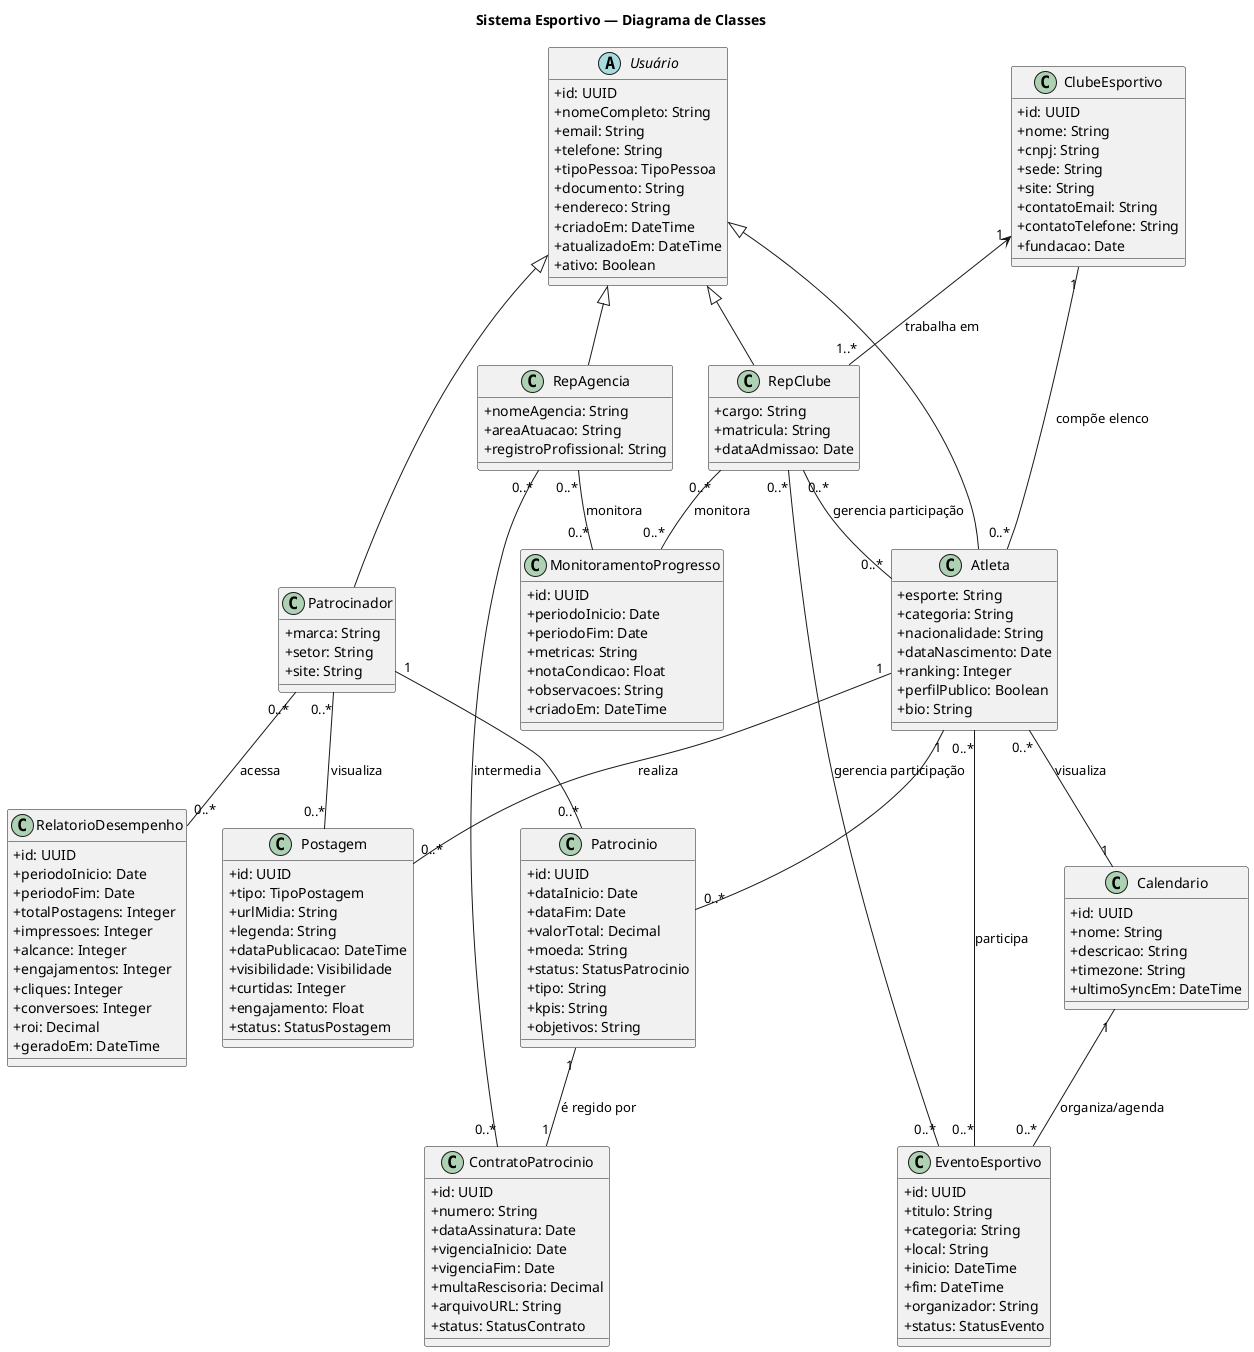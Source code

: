 @startuml diagramaClasses - atletas
title Sistema Esportivo — Diagrama de Classes
skinparam classAttributeIconSize 0

' ======== Papéis e atores como classes de domínio ========
abstract class Usuário {
  +id: UUID
  +nomeCompleto: String
  +email: String
  +telefone: String
  +tipoPessoa: TipoPessoa           
  +documento: String                
  +endereco: String
  +criadoEm: DateTime
  +atualizadoEm: DateTime
  +ativo: Boolean
}

class Atleta {
  +esporte: String
  +categoria: String                
  +nacionalidade: String
  +dataNascimento: Date
  +ranking: Integer
  +perfilPublico: Boolean
  +bio: String
}

class Patrocinador {
  +marca: String
  +setor: String                    
  +site: String
}

class RepAgencia {
  +nomeAgencia: String
  +areaAtuacao: String
  +registroProfissional: String
}

class RepClube {
  +cargo: String
  +matricula: String
  +dataAdmissao: Date
}

' Herança já definida
Usuário <|-- Atleta
Usuário <|-- Patrocinador
Usuário <|-- RepAgencia
Usuário <|-- RepClube

' ======== Conteúdo & Publicações ========
class Postagem {
  +id: UUID
  +tipo: TipoPostagem               
  +urlMidia: String
  +legenda: String
  +dataPublicacao: DateTime
  +visibilidade: Visibilidade       
  +curtidas: Integer
  +engajamento: Float               
  +status: StatusPostagem           
}

' ======== Interações & Relatórios ========
class RelatorioDesempenho {
  +id: UUID
  +periodoInicio: Date
  +periodoFim: Date
  +totalPostagens: Integer
  +impressoes: Integer
  +alcance: Integer
  +engajamentos: Integer
  +cliques: Integer
  +conversoes: Integer
  +roi: Decimal
  +geradoEm: DateTime
}

' ======== Calendário & Eventos ========
class Calendario {
  +id: UUID
  +nome: String
  +descricao: String
  +timezone: String
  +ultimoSyncEm: DateTime
}

class EventoEsportivo {
  +id: UUID
  +titulo: String
  +categoria: String                
  +local: String
  +inicio: DateTime
  +fim: DateTime
  +organizador: String
  +status: StatusEvento             
}

' ======== Patrocínios & Contratos ========
class Patrocinio {
  +id: UUID
  +dataInicio: Date
  +dataFim: Date
  +valorTotal: Decimal
  +moeda: String
  +status: StatusPatrocinio         
  +tipo: String                     
  +kpis: String                     
  +objetivos: String
}

class ContratoPatrocinio {
  +id: UUID
  +numero: String
  +dataAssinatura: Date
  +vigenciaInicio: Date
  +vigenciaFim: Date
  +multaRescisoria: Decimal
  +arquivoURL: String
  +status: StatusContrato           
}

' ======== Monitoramento ========
class MonitoramentoProgresso {
  +id: UUID
  +periodoInicio: Date
  +periodoFim: Date
  +metricas: String                 
  +notaCondicao: Float
  +observacoes: String
  +criadoEm: DateTime
}

' ======== Clube ========
class ClubeEsportivo {
  +id: UUID
  +nome: String
  +cnpj: String
  +sede: String
  +site: String
  +contatoEmail: String
  +contatoTelefone: String
  +fundacao: Date
}

' ======== Relações previamente definidas (mantidas) ========
ClubeEsportivo "1" <-- "1..*" RepClube : trabalha em
Patrocinador "1" -- "0..*" Patrocinio
Atleta       "1" -- "0..*" Patrocinio
Patrocinador "0..*" -- "0..*" Postagem : visualiza
ClubeEsportivo "1" -- "0..*" Atleta : compõe elenco
Atleta "0..*" -- "0..*" EventoEsportivo : participa
Calendario "1" -- "0..*" EventoEsportivo : organiza/agenda

' ======== Complementações anteriores (mantidas) ========
Atleta "1" -- "0..*" Postagem : realiza
Patrocinio "1" -- "1" ContratoPatrocinio : é regido por
RepClube "0..*" -- "0..*" Atleta : gerencia participação
RepClube "0..*" -- "0..*" EventoEsportivo : gerencia participação
Atleta "0..*" -- "1" Calendario : visualiza
RepAgencia "0..*" -- "0..*" ContratoPatrocinio : intermedia
RepClube   "0..*" -- "0..*" MonitoramentoProgresso : monitora
RepAgencia "0..*" -- "0..*" MonitoramentoProgresso : monitora
Patrocinador "0..*" -- "0..*" RelatorioDesempenho : acessa

@enduml
